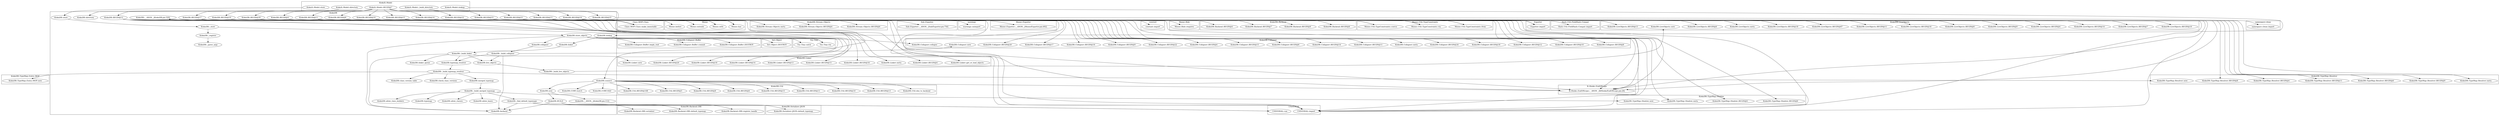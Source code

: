 digraph {
graph [overlap=false]
subgraph cluster_KiokuX_Model {
	label="KiokuX::Model";
	"KiokuX::Model::_build_directory";
	"KiokuX::Model::store";
	"KiokuX::Model::lookup";
	"KiokuX::Model::directory";
	"KiokuX::Model::BEGIN@7";
}
subgraph cluster_KiokuDB_Linker {
	label="KiokuDB::Linker";
	"KiokuDB::Linker::BEGIN@18";
	"KiokuDB::Linker::BEGIN@14";
	"KiokuDB::Linker::get_or_load_objects";
	"KiokuDB::Linker::BEGIN@13";
	"KiokuDB::Linker::BEGIN@15";
	"KiokuDB::Linker::BEGIN@16";
	"KiokuDB::Linker::meta";
	"KiokuDB::Linker::BEGIN@4";
	"KiokuDB::Linker::BEGIN@20";
	"KiokuDB::Linker::new";
}
subgraph cluster_KiokuDB_Backend_DBI {
	label="KiokuDB::Backend::DBI";
	"KiokuDB::Backend::DBI::default_typemap";
	"KiokuDB::Backend::DBI::serializer";
	"KiokuDB::Backend::DBI::register_handle";
}
subgraph cluster_KiokuDB_Stream_Objects {
	label="KiokuDB::Stream::Objects";
	"KiokuDB::Stream::Objects::BEGIN@6";
	"KiokuDB::Stream::Objects::BEGIN@4";
	"KiokuDB::Stream::Objects::meta";
}
subgraph cluster_constant {
	label="constant";
	"constant::import";
}
subgraph cluster_KiokuDB_Collapser_Buffer {
	label="KiokuDB::Collapser::Buffer";
	"KiokuDB::Collapser::Buffer::DESTROY";
	"KiokuDB::Collapser::Buffer::commit";
	"KiokuDB::Collapser::Buffer::imply_root";
}
subgraph cluster_KiokuDB_LiveObjects {
	label="KiokuDB::LiveObjects";
	"KiokuDB::LiveObjects::BEGIN@14";
	"KiokuDB::LiveObjects::BEGIN@4";
	"KiokuDB::LiveObjects::BEGIN@9";
	"KiokuDB::LiveObjects::BEGIN@8";
	"KiokuDB::LiveObjects::BEGIN@16";
	"KiokuDB::LiveObjects::BEGIN@11";
	"KiokuDB::LiveObjects::BEGIN@67";
	"KiokuDB::LiveObjects::BEGIN@18";
	"KiokuDB::LiveObjects::meta";
	"KiokuDB::LiveObjects::BEGIN@6";
	"KiokuDB::LiveObjects::BEGIN@13";
	"KiokuDB::LiveObjects::BEGIN@10";
	"KiokuDB::LiveObjects::new";
	"KiokuDB::LiveObjects::BEGIN@7";
}
subgraph cluster_Try_Tiny {
	label="Try::Tiny";
	"Try::Tiny::catch";
	"Try::Tiny::try";
}
subgraph cluster_UNIVERSAL {
	label="UNIVERSAL";
	"UNIVERSAL::import";
	"UNIVERSAL::can";
}
subgraph cluster_namespace_clean {
	label="namespace::clean";
	"namespace::clean::import";
}
subgraph cluster_KiokuDB_TypeMap_Shadow {
	label="KiokuDB::TypeMap::Shadow";
	"KiokuDB::TypeMap::Shadow::meta";
	"KiokuDB::TypeMap::Shadow::new";
	"KiokuDB::TypeMap::Shadow::BEGIN@4";
	"KiokuDB::TypeMap::Shadow::BEGIN@6";
}
subgraph cluster_Set_Object {
	label="Set::Object";
	"Set::Object::DESTROY";
}
subgraph cluster_warnings {
	label="warnings";
	"warnings::unimport";
}
subgraph cluster_Class_MOP_Class {
	label="Class::MOP::Class";
	"Class::MOP::Class::make_immutable";
}
subgraph cluster_Moose_Role {
	label="Moose::Role";
	"Moose::Role::requires";
}
subgraph cluster_Moose {
	label="Moose";
	"Moose::before";
	"Moose::with";
	"Moose::has";
	"Moose::extends";
}
subgraph cluster_Exporter {
	label="Exporter";
	"Exporter::import";
}
subgraph cluster_KiokuDB_Serializer_JSON {
	label="KiokuDB::Serializer::JSON";
	"KiokuDB::Serializer::JSON::default_typemap";
}
subgraph cluster_KiokuDB_Collapser {
	label="KiokuDB::Collapser";
	"KiokuDB::Collapser::BEGIN@20";
	"KiokuDB::Collapser::BEGIN@17";
	"KiokuDB::Collapser::BEGIN@16";
	"KiokuDB::Collapser::BEGIN@9";
	"KiokuDB::Collapser::BEGIN@22";
	"KiokuDB::Collapser::BEGIN@4";
	"KiokuDB::Collapser::BEGIN@15";
	"KiokuDB::Collapser::BEGIN@6";
	"KiokuDB::Collapser::BEGIN@14";
	"KiokuDB::Collapser::BEGIN@11";
	"KiokuDB::Collapser::meta";
	"KiokuDB::Collapser::BEGIN@24";
	"KiokuDB::Collapser::BEGIN@18";
	"KiokuDB::Collapser::BEGIN@12";
	"KiokuDB::Collapser::BEGIN@10";
	"KiokuDB::Collapser::collapse";
	"KiokuDB::Collapser::new";
	"KiokuDB::Collapser::BEGIN@8";
}
subgraph cluster_Hash_Util_FieldHash_Compat {
	label="Hash::Util::FieldHash::Compat";
	"Hash::Util::FieldHash::Compat::import";
}
subgraph cluster_KiokuDB_TypeMap_Entry_MOP {
	label="KiokuDB::TypeMap::Entry::MOP";
	"KiokuDB::TypeMap::Entry::MOP::new";
}
subgraph cluster_KiokuDB_Backend {
	label="KiokuDB::Backend";
	"KiokuDB::Backend::BEGIN@7";
	"KiokuDB::Backend::BEGIN@4";
	"KiokuDB::Backend::BEGIN@6";
	"KiokuDB::Backend::BEGIN@9";
}
subgraph cluster_KiokuDB {
	label="KiokuDB";
	"KiokuDB::BEGIN@12";
	"KiokuDB::BEGIN@17";
	"KiokuDB::allow_class_builders";
	"KiokuDB::BEGIN@19";
	"KiokuDB::linker";
	"KiokuDB::BEGIN@29";
	"KiokuDB::__ANON__[KiokuDB.pm:320]";
	"KiokuDB::typemap";
	"KiokuDB::BEGIN@4";
	"KiokuDB::allow_classes";
	"KiokuDB::typemap_resolver";
	"KiokuDB::check_class_versions";
	"KiokuDB::connect";
	"KiokuDB::BEGIN@11";
	"KiokuDB::store_objects";
	"KiokuDB::_build_collapser";
	"KiokuDB::_build_live_objects";
	"KiokuDB::store";
	"KiokuDB::class_version_table";
	"KiokuDB::BEGIN@8";
	"KiokuDB::BEGIN@10";
	"KiokuDB::_build_typemap_resolver";
	"KiokuDB::CORE:ftdir";
	"KiokuDB::BEGIN@15";
	"KiokuDB::lookup";
	"KiokuDB::__ANON__[KiokuDB.pm:153]";
	"KiokuDB::_register";
	"KiokuDB::BEGIN@14";
	"KiokuDB::backend";
	"KiokuDB::BEGIN@21";
	"KiokuDB::new";
	"KiokuDB::BEGIN@23";
	"KiokuDB::_build_linker";
	"KiokuDB::_store";
	"KiokuDB::CORE:match";
	"KiokuDB::allow_bases";
	"KiokuDB::BEGIN@13";
	"KiokuDB::BEGIN@22";
	"KiokuDB::directory";
	"KiokuDB::BEGIN@16";
	"KiokuDB::_parse_args";
	"KiokuDB::BUILD";
	"KiokuDB::collapser";
	"KiokuDB::linker_queue";
	"KiokuDB::BEGIN@25";
	"KiokuDB::_build_merged_typemap";
	"KiokuDB::merged_typemap";
	"KiokuDB::live_objects";
	"KiokuDB::_find_default_typemaps";
}
subgraph cluster_Moose_Exporter {
	label="Moose::Exporter";
	"Moose::Exporter::__ANON__[Moose/Exporter.pm:492]";
}
subgraph cluster_Moose_Util_TypeConstraints {
	label="Moose::Util::TypeConstraints";
	"Moose::Util::TypeConstraints::via";
	"Moose::Util::TypeConstraints::coerce";
	"Moose::Util::TypeConstraints::from";
}
subgraph cluster_B_Hooks_EndOfScope {
	label="B::Hooks::EndOfScope";
	"B::Hooks::EndOfScope::__ANON__[B/Hooks/EndOfScope.pm:26]";
}
subgraph cluster_KiokuDB_TypeMap_Resolver {
	label="KiokuDB::TypeMap::Resolver";
	"KiokuDB::TypeMap::Resolver::BEGIN@8";
	"KiokuDB::TypeMap::Resolver::BEGIN@4";
	"KiokuDB::TypeMap::Resolver::BEGIN@11";
	"KiokuDB::TypeMap::Resolver::BEGIN@6";
	"KiokuDB::TypeMap::Resolver::BEGIN@9";
	"KiokuDB::TypeMap::Resolver::new";
	"KiokuDB::TypeMap::Resolver::meta";
}
subgraph cluster_Sub_Exporter {
	label="Sub::Exporter";
	"Sub::Exporter::__ANON__[Sub/Exporter.pm:756]";
}
subgraph cluster_KiokuDB_Util {
	label="KiokuDB::Util";
	"KiokuDB::Util::BEGIN@13";
	"KiokuDB::Util::BEGIN@10";
	"KiokuDB::Util::BEGIN@11";
	"KiokuDB::Util::BEGIN@15";
	"KiokuDB::Util::BEGIN@6";
	"KiokuDB::Util::BEGIN@8";
	"KiokuDB::Util::BEGIN@5";
	"KiokuDB::Util::BEGIN@168";
	"KiokuDB::Util::dsn_to_backend";
}
"KiokuDB::BEGIN@17" -> "Moose::before";
"KiokuDB::live_objects" -> "KiokuDB::_build_live_objects";
"KiokuX::Model::BEGIN@7" -> "KiokuDB::BEGIN@17";
"KiokuDB::BEGIN@11" -> "Moose::extends";
"KiokuDB::BEGIN@13" -> "KiokuDB::LiveObjects::BEGIN@13";
"KiokuDB::BEGIN@12" -> "KiokuDB::Linker::BEGIN@4";
"KiokuDB::_build_linker" -> "KiokuDB::typemap_resolver";
"KiokuDB::_build_collapser" -> "KiokuDB::typemap_resolver";
"KiokuDB::BEGIN@11" -> "KiokuDB::Collapser::BEGIN@4";
"KiokuX::Model::store" -> "KiokuDB::store";
"KiokuDB::connect" -> "KiokuDB::CORE:match";
"KiokuDB::connect" -> "KiokuDB::Util::BEGIN@10";
"KiokuDB::connect" -> "KiokuDB::Util::BEGIN@5";
"KiokuDB::BEGIN@17" -> "KiokuDB::Stream::Objects::meta";
"KiokuDB::BEGIN@11" -> "KiokuDB::Collapser::BEGIN@10";
"KiokuDB::connect" -> "KiokuDB::CORE:ftdir";
"KiokuX::Model::BEGIN@7" -> "KiokuDB::BEGIN@21";
"KiokuDB::BEGIN@13" -> "KiokuDB::LiveObjects::BEGIN@10";
"KiokuDB::store_objects" -> "Set::Object::DESTROY";
"KiokuDB::BEGIN@16" -> "KiokuDB::TypeMap::Resolver::meta";
"KiokuDB::connect" -> "KiokuDB::Util::BEGIN@8";
"KiokuX::Model::BEGIN@7" -> "KiokuDB::BEGIN@19";
"KiokuDB::_build_merged_typemap" -> "KiokuDB::typemap";
"Try::Tiny::try" -> "KiokuDB::__ANON__[KiokuDB.pm:320]";
"KiokuDB::BEGIN@15" -> "KiokuDB::TypeMap::Shadow::BEGIN@4";
"KiokuDB::BEGIN@16" -> "UNIVERSAL::import";
"KiokuDB::BEGIN@17" -> "UNIVERSAL::import";
"KiokuDB::BEGIN@11" -> "UNIVERSAL::import";
"KiokuDB::BEGIN@15" -> "UNIVERSAL::import";
"KiokuDB::BEGIN@13" -> "UNIVERSAL::import";
"KiokuDB::BEGIN@10" -> "UNIVERSAL::import";
"KiokuDB::BEGIN@14" -> "UNIVERSAL::import";
"KiokuDB::BEGIN@12" -> "UNIVERSAL::import";
"KiokuDB::BEGIN@11" -> "KiokuDB::Collapser::BEGIN@11";
"KiokuDB::_build_merged_typemap" -> "KiokuDB::allow_classes";
"KiokuDB::BEGIN@16" -> "Moose::has";
"KiokuDB::BEGIN@17" -> "Moose::has";
"KiokuDB::BEGIN@12" -> "Moose::has";
"KiokuDB::BEGIN@11" -> "Moose::has";
"KiokuDB::BEGIN@15" -> "Moose::has";
"KiokuDB::BEGIN@13" -> "Moose::has";
"KiokuX::Model::BEGIN@7" -> "KiokuDB::BEGIN@10";
"KiokuDB::store_objects" -> "KiokuDB::Collapser::Buffer::DESTROY";
"KiokuDB::BEGIN@12" -> "KiokuDB::Linker::BEGIN@13";
"KiokuX::Model::BEGIN@7" -> "KiokuDB::BEGIN@23";
"KiokuDB::_find_default_typemaps" -> "KiokuDB::Backend::DBI::serializer";
"KiokuDB::BEGIN@13" -> "Moose::Util::TypeConstraints::via";
"KiokuDB::BEGIN@10" -> "Moose::Util::TypeConstraints::via";
"KiokuDB::lookup" -> "Try::Tiny::try";
"KiokuDB::BEGIN@12" -> "KiokuDB::Linker::BEGIN@16";
"KiokuDB::BEGIN@13" -> "KiokuDB::LiveObjects::BEGIN@7";
"KiokuDB::merged_typemap" -> "KiokuDB::_build_merged_typemap";
"KiokuDB::BEGIN@16" -> "KiokuDB::TypeMap::Resolver::BEGIN@9";
"KiokuDB::BEGIN@11" -> "KiokuDB::Collapser::BEGIN@6";
"KiokuX::Model::BEGIN@7" -> "KiokuDB::BEGIN@29";
"KiokuDB::lookup" -> "Try::Tiny::catch";
"KiokuDB::BEGIN@8" -> "constant::import";
"KiokuDB::linker" -> "KiokuDB::_build_linker";
"KiokuDB::BEGIN@13" -> "KiokuDB::LiveObjects::BEGIN@67";
"KiokuDB::BEGIN@19" -> "Sub::Exporter::__ANON__[Sub/Exporter.pm:756]";
"KiokuDB::BEGIN@13" -> "KiokuDB::LiveObjects::BEGIN@14";
"KiokuX::Model::BEGIN@7" -> "KiokuDB::BEGIN@12";
"KiokuDB::BEGIN@11" -> "KiokuDB::Collapser::BEGIN@14";
"KiokuDB::_store" -> "KiokuDB::_register";
"KiokuDB::BEGIN@11" -> "KiokuDB::Collapser::BEGIN@17";
"KiokuDB::store_objects" -> "KiokuDB::Collapser::Buffer::commit";
"KiokuX::Model::BEGIN@7" -> "KiokuDB::BEGIN@25";
"KiokuDB::BEGIN@12" -> "KiokuDB::Linker::meta";
"KiokuDB::BEGIN@25" -> "namespace::clean::import";
"KiokuDB::_build_merged_typemap" -> "KiokuDB::TypeMap::Shadow::new";
"KiokuDB::BEGIN@12" -> "KiokuDB::Linker::BEGIN@14";
"KiokuDB::connect" -> "KiokuDB::Util::dsn_to_backend";
"KiokuX::Model::directory" -> "KiokuDB::directory";
"KiokuDB::BEGIN@13" -> "KiokuDB::LiveObjects::BEGIN@9";
"KiokuDB::_store" -> "KiokuDB::store_objects";
"KiokuDB::BEGIN@10" -> "B::Hooks::EndOfScope::__ANON__[B/Hooks/EndOfScope.pm:26]";
"KiokuDB::BEGIN@16" -> "B::Hooks::EndOfScope::__ANON__[B/Hooks/EndOfScope.pm:26]";
"KiokuDB::BEGIN@17" -> "B::Hooks::EndOfScope::__ANON__[B/Hooks/EndOfScope.pm:26]";
"KiokuDB::BEGIN@12" -> "B::Hooks::EndOfScope::__ANON__[B/Hooks/EndOfScope.pm:26]";
"KiokuDB::connect" -> "B::Hooks::EndOfScope::__ANON__[B/Hooks/EndOfScope.pm:26]";
"KiokuDB::BEGIN@11" -> "B::Hooks::EndOfScope::__ANON__[B/Hooks/EndOfScope.pm:26]";
"KiokuDB::BEGIN@15" -> "B::Hooks::EndOfScope::__ANON__[B/Hooks/EndOfScope.pm:26]";
"KiokuDB::BEGIN@13" -> "B::Hooks::EndOfScope::__ANON__[B/Hooks/EndOfScope.pm:26]";
"KiokuDB::BEGIN@13" -> "KiokuDB::LiveObjects::meta";
"KiokuDB::BEGIN@17" -> "Moose::with";
"KiokuDB::BEGIN@11" -> "Moose::with";
"KiokuDB::BEGIN@15" -> "Moose::with";
"KiokuDB::BEGIN@4" -> "Moose::Exporter::__ANON__[Moose/Exporter.pm:492]";
"KiokuX::Model::BEGIN@7" -> "KiokuDB::BEGIN@14";
"KiokuDB::connect" -> "KiokuDB::Util::BEGIN@6";
"KiokuDB::_build_merged_typemap" -> "KiokuDB::allow_class_builders";
"KiokuDB::BEGIN@11" -> "KiokuDB::Collapser::BEGIN@15";
"KiokuDB::store_objects" -> "KiokuDB::Collapser::Buffer::imply_root";
"KiokuDB::BEGIN@12" -> "KiokuDB::Linker::BEGIN@20";
"KiokuDB::BEGIN@11" -> "KiokuDB::Collapser::BEGIN@12";
"KiokuDB::BEGIN@22" -> "Exporter::import";
"KiokuDB::BEGIN@21" -> "Exporter::import";
"KiokuDB::BEGIN@23" -> "Exporter::import";
"KiokuDB::store_objects" -> "KiokuDB::Collapser::collapse";
"KiokuDB::_build_linker" -> "KiokuDB::Linker::new";
"KiokuDB::BEGIN@11" -> "KiokuDB::Collapser::BEGIN@9";
"KiokuX::Model::BEGIN@7" -> "KiokuDB::BEGIN@16";
"KiokuDB::BEGIN@15" -> "KiokuDB::TypeMap::Shadow::BEGIN@6";
"KiokuDB::BEGIN@16" -> "KiokuDB::TypeMap::Resolver::BEGIN@11";
"KiokuDB::_build_typemap_resolver" -> "KiokuDB::TypeMap::Entry::MOP::new";
"KiokuX::Model::BEGIN@7" -> "KiokuDB::BEGIN@22";
"KiokuDB::_build_typemap_resolver" -> "KiokuDB::merged_typemap";
"KiokuDB::BEGIN@12" -> "KiokuDB::Linker::BEGIN@15";
"KiokuDB::BEGIN@13" -> "KiokuDB::LiveObjects::BEGIN@4";
"KiokuDB::_find_default_typemaps" -> "UNIVERSAL::can";
"KiokuDB::BUILD" -> "UNIVERSAL::can";
"KiokuDB::BEGIN@13" -> "Moose::Util::TypeConstraints::from";
"KiokuDB::BEGIN@10" -> "Moose::Util::TypeConstraints::from";
"KiokuDB::_build_linker" -> "KiokuDB::linker_queue";
"KiokuDB::_build_collapser" -> "KiokuDB::Collapser::new";
"KiokuDB::connect" -> "KiokuDB::Util::BEGIN@15";
"KiokuDB::BEGIN@11" -> "KiokuDB::Collapser::BEGIN@22";
"KiokuDB::_register" -> "KiokuDB::_parse_args";
"KiokuDB::__ANON__[KiokuDB.pm:320]" -> "KiokuDB::Linker::get_or_load_objects";
"KiokuDB::BEGIN@13" -> "KiokuDB::LiveObjects::BEGIN@18";
"KiokuDB::BEGIN@10" -> "Moose::Role::requires";
"KiokuX::Model::BEGIN@7" -> "KiokuDB::BEGIN@4";
"KiokuDB::BEGIN@29" -> "warnings::unimport";
"KiokuDB::connect" -> "KiokuDB::Util::BEGIN@13";
"KiokuX::Model::BEGIN@7" -> "KiokuDB::BEGIN@11";
"KiokuX::Model::_build_directory" -> "KiokuDB::connect";
"KiokuDB::BEGIN@13" -> "KiokuDB::LiveObjects::BEGIN@11";
"KiokuDB::_build_typemap_resolver" -> "KiokuDB::TypeMap::Resolver::new";
"KiokuDB::BEGIN@13" -> "KiokuDB::LiveObjects::BEGIN@16";
"KiokuDB::BEGIN@16" -> "Class::MOP::Class::make_immutable";
"KiokuDB::BEGIN@12" -> "Class::MOP::Class::make_immutable";
"KiokuDB::BEGIN@17" -> "Class::MOP::Class::make_immutable";
"KiokuDB::BEGIN@11" -> "Class::MOP::Class::make_immutable";
"KiokuDB::BEGIN@15" -> "Class::MOP::Class::make_immutable";
"KiokuDB::BEGIN@13" -> "Class::MOP::Class::make_immutable";
"KiokuDB::BEGIN@11" -> "KiokuDB::Collapser::meta";
"KiokuDB::_build_linker" -> "KiokuDB::backend";
"KiokuDB::store_objects" -> "KiokuDB::backend";
"KiokuDB::_build_collapser" -> "KiokuDB::backend";
"KiokuDB::BUILD" -> "KiokuDB::backend";
"KiokuDB::_find_default_typemaps" -> "KiokuDB::backend";
"KiokuDB::_build_linker" -> "KiokuDB::live_objects";
"KiokuDB::_build_collapser" -> "KiokuDB::live_objects";
"KiokuDB::typemap_resolver" -> "KiokuDB::_build_typemap_resolver";
"KiokuDB::BEGIN@11" -> "KiokuDB::Collapser::BEGIN@24";
"KiokuDB::connect" -> "KiokuDB::Util::BEGIN@11";
"KiokuDB::_build_typemap_resolver" -> "KiokuDB::check_class_versions";
"KiokuDB::BEGIN@17" -> "KiokuDB::Stream::Objects::BEGIN@4";
"KiokuDB::BEGIN@10" -> "KiokuDB::Backend::BEGIN@9";
"KiokuDB::lookup" -> "KiokuDB::linker";
"KiokuDB::BEGIN@21" -> "Hash::Util::FieldHash::Compat::import";
"KiokuDB::BEGIN@10" -> "KiokuDB::Backend::BEGIN@6";
"KiokuDB::new" -> "KiokuDB::__ANON__[KiokuDB.pm:153]";
"KiokuDB::BUILD" -> "KiokuDB::Backend::DBI::register_handle";
"KiokuX::Model::BEGIN@7" -> "KiokuDB::BEGIN@13";
"KiokuDB::BEGIN@11" -> "KiokuDB::Collapser::BEGIN@18";
"KiokuDB::BEGIN@13" -> "KiokuDB::LiveObjects::BEGIN@6";
"KiokuX::Model::lookup" -> "KiokuDB::lookup";
"KiokuDB::BEGIN@16" -> "KiokuDB::TypeMap::Resolver::BEGIN@4";
"KiokuDB::connect" -> "KiokuDB::new";
"KiokuDB::store" -> "KiokuDB::_store";
"KiokuDB::BEGIN@12" -> "KiokuDB::Linker::BEGIN@18";
"KiokuDB::BEGIN@16" -> "KiokuDB::TypeMap::Resolver::BEGIN@8";
"KiokuDB::_build_typemap_resolver" -> "KiokuDB::class_version_table";
"KiokuDB::BEGIN@15" -> "KiokuDB::TypeMap::Shadow::meta";
"KiokuDB::new" -> "KiokuDB::BUILD";
"KiokuDB::store_objects" -> "KiokuDB::collapser";
"KiokuDB::BEGIN@11" -> "KiokuDB::Collapser::BEGIN@8";
"KiokuDB::BEGIN@10" -> "KiokuDB::Backend::BEGIN@4";
"KiokuDB::_find_default_typemaps" -> "KiokuDB::Serializer::JSON::default_typemap";
"KiokuX::Model::BEGIN@7" -> "KiokuDB::BEGIN@8";
"KiokuDB::BEGIN@11" -> "KiokuDB::Collapser::BEGIN@20";
"KiokuDB::_build_merged_typemap" -> "KiokuDB::_find_default_typemaps";
"KiokuDB::BEGIN@11" -> "KiokuDB::Collapser::BEGIN@16";
"KiokuX::Model::BEGIN@7" -> "KiokuDB::BEGIN@15";
"KiokuDB::_build_merged_typemap" -> "KiokuDB::allow_bases";
"KiokuDB::BEGIN@17" -> "KiokuDB::Stream::Objects::BEGIN@6";
"KiokuDB::BEGIN@13" -> "Moose::Util::TypeConstraints::coerce";
"KiokuDB::BEGIN@10" -> "Moose::Util::TypeConstraints::coerce";
"KiokuDB::BEGIN@16" -> "KiokuDB::TypeMap::Resolver::BEGIN@6";
"KiokuDB::_build_live_objects" -> "KiokuDB::LiveObjects::new";
"KiokuDB::_find_default_typemaps" -> "KiokuDB::Backend::DBI::default_typemap";
"KiokuDB::BEGIN@10" -> "KiokuDB::Backend::BEGIN@7";
"KiokuDB::collapser" -> "KiokuDB::_build_collapser";
"KiokuDB::BEGIN@13" -> "KiokuDB::LiveObjects::BEGIN@8";
"KiokuDB::connect" -> "KiokuDB::Util::BEGIN@168";
}
